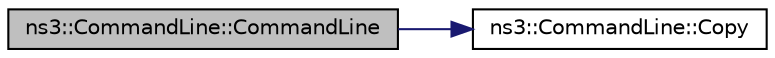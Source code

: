digraph "ns3::CommandLine::CommandLine"
{
  edge [fontname="Helvetica",fontsize="10",labelfontname="Helvetica",labelfontsize="10"];
  node [fontname="Helvetica",fontsize="10",shape=record];
  rankdir="LR";
  Node1 [label="ns3::CommandLine::CommandLine",height=0.2,width=0.4,color="black", fillcolor="grey75", style="filled", fontcolor="black"];
  Node1 -> Node2 [color="midnightblue",fontsize="10",style="solid"];
  Node2 [label="ns3::CommandLine::Copy",height=0.2,width=0.4,color="black", fillcolor="white", style="filled",URL="$dc/d87/classns3_1_1CommandLine.html#a5e48d5082875d4ac80ff52e61c956504"];
}
